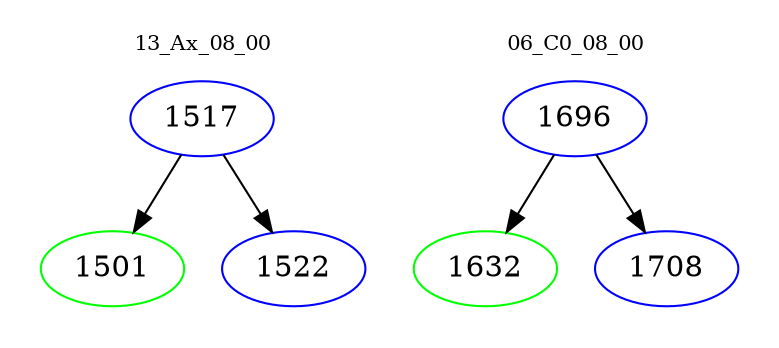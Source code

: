 digraph{
subgraph cluster_0 {
color = white
label = "13_Ax_08_00";
fontsize=10;
T0_1517 [label="1517", color="blue"]
T0_1517 -> T0_1501 [color="black"]
T0_1501 [label="1501", color="green"]
T0_1517 -> T0_1522 [color="black"]
T0_1522 [label="1522", color="blue"]
}
subgraph cluster_1 {
color = white
label = "06_C0_08_00";
fontsize=10;
T1_1696 [label="1696", color="blue"]
T1_1696 -> T1_1632 [color="black"]
T1_1632 [label="1632", color="green"]
T1_1696 -> T1_1708 [color="black"]
T1_1708 [label="1708", color="blue"]
}
}
